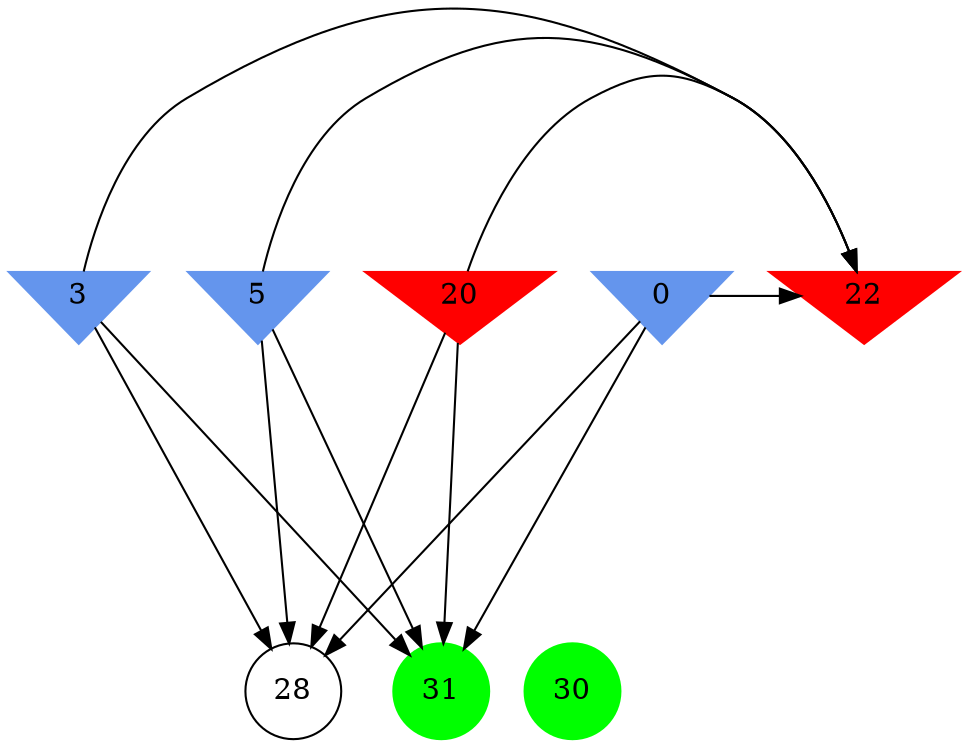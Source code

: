 digraph brain {
	ranksep=2.0;
	0 [shape=invtriangle,style=filled,color=cornflowerblue];
	3 [shape=invtriangle,style=filled,color=cornflowerblue];
	5 [shape=invtriangle,style=filled,color=cornflowerblue];
	20 [shape=invtriangle,style=filled,color=red];
	22 [shape=invtriangle,style=filled,color=red];
	28 [shape=circle,color=black];
	30 [shape=circle,style=filled,color=green];
	31 [shape=circle,style=filled,color=green];
	0	->	28;
	0	->	31;
	0	->	22;
	20	->	28;
	20	->	31;
	20	->	22;
	5	->	28;
	5	->	31;
	5	->	22;
	3	->	28;
	3	->	31;
	3	->	22;
	{ rank=same; 0; 3; 5; 20; 22; }
	{ rank=same; 28; }
	{ rank=same; 30; 31; }
}
